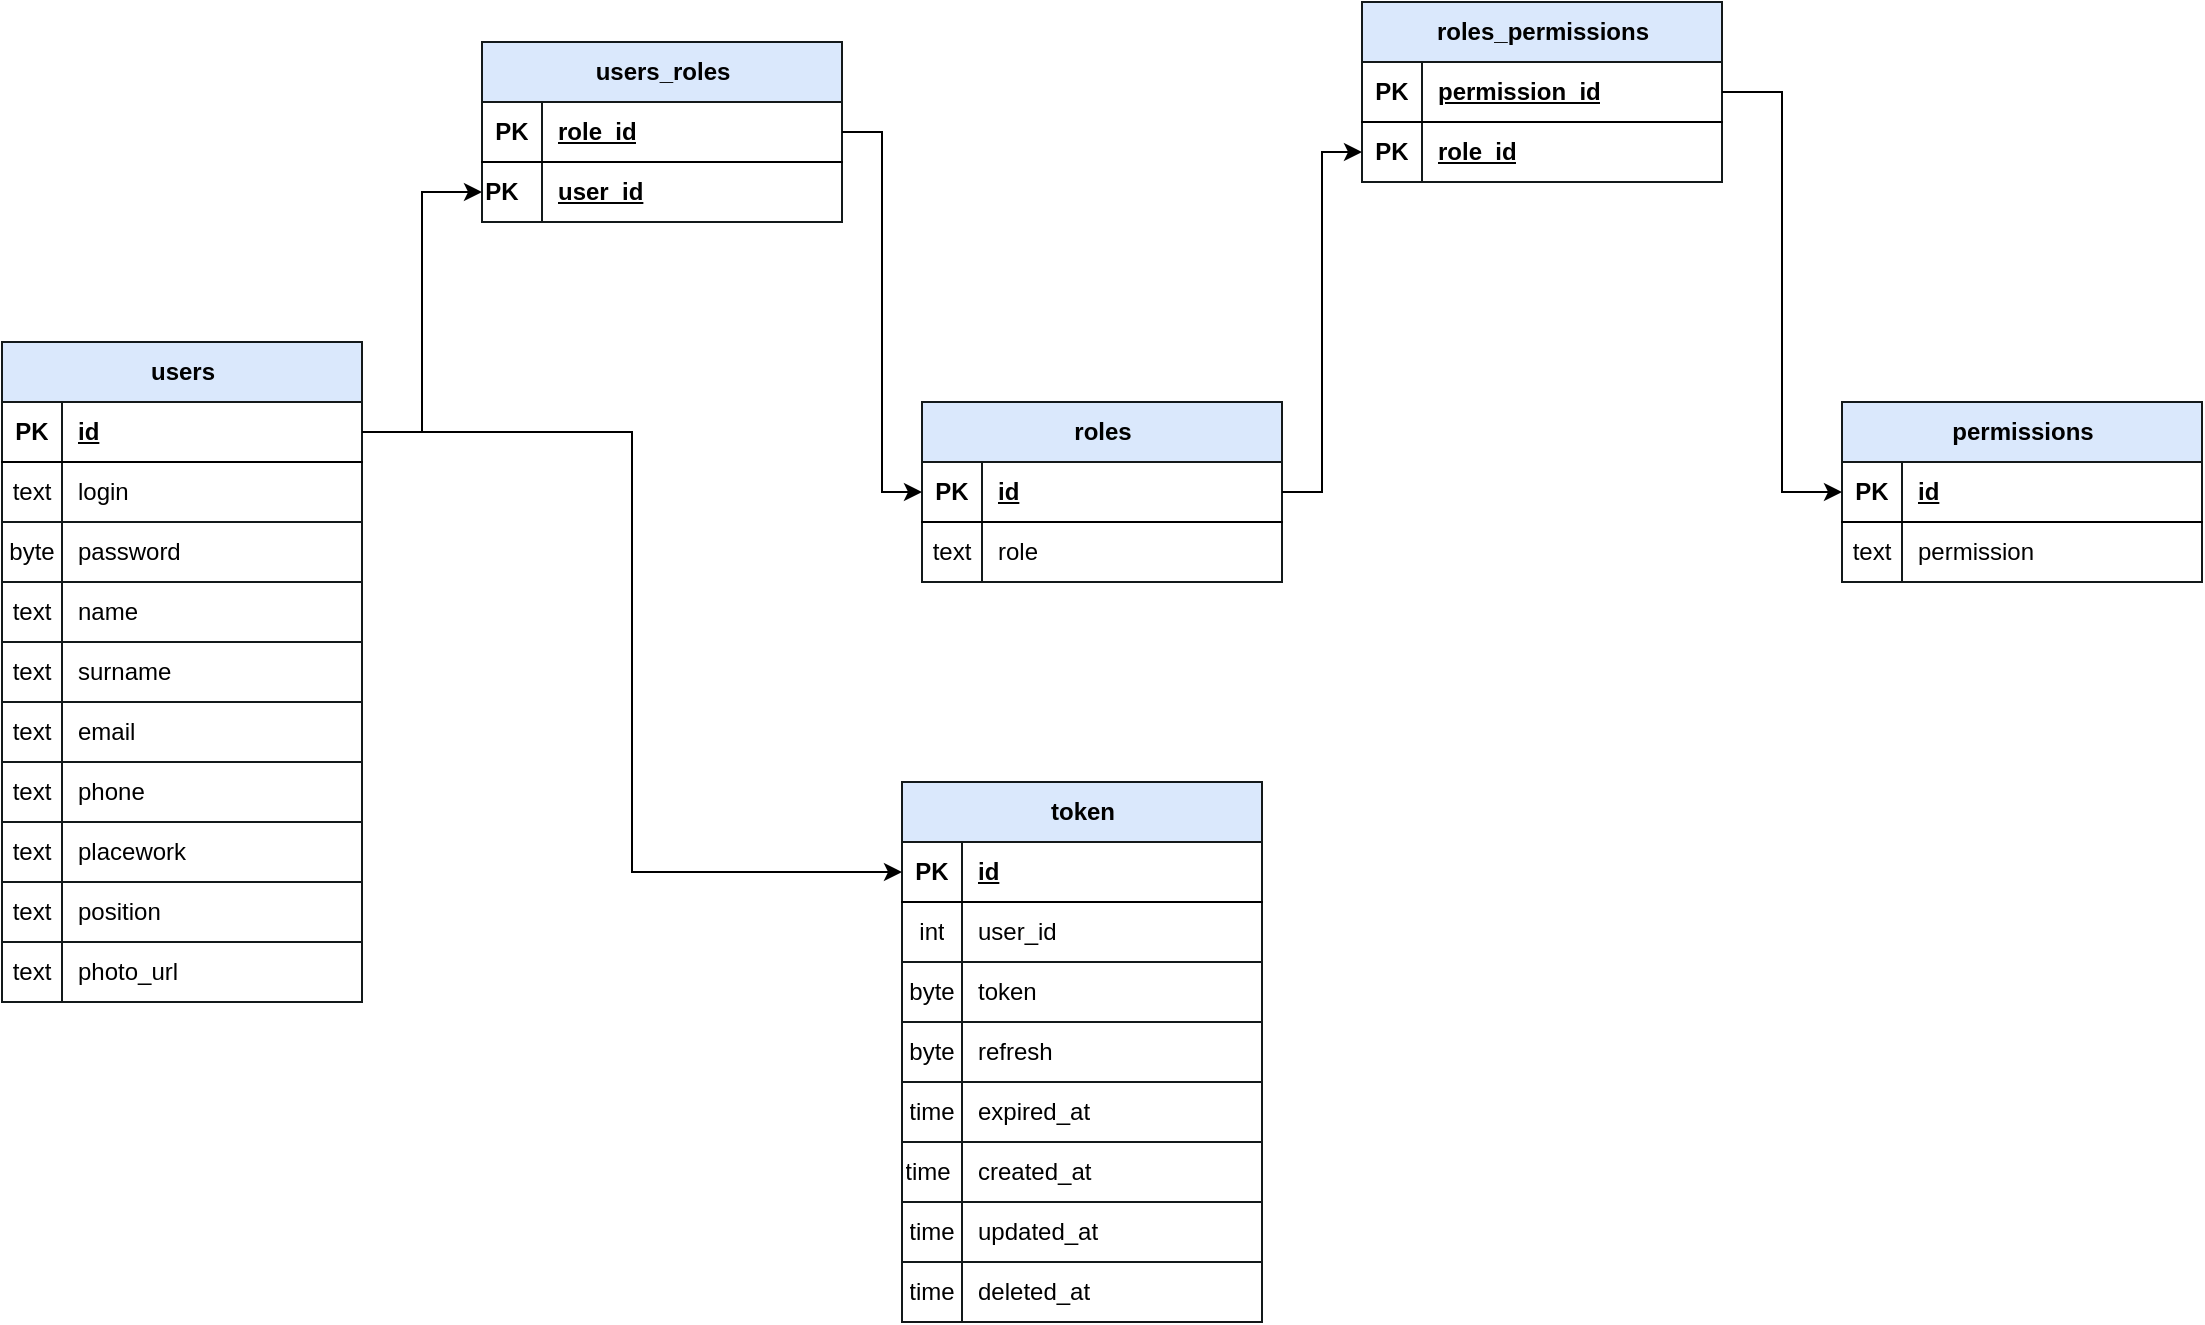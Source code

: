 <mxfile version="22.1.22" type="embed">
  <diagram name="Страница — 1" id="22X7eGrpJwzs_MwstsDW">
    <mxGraphModel dx="864" dy="493" grid="1" gridSize="10" guides="1" tooltips="1" connect="1" arrows="1" fold="1" page="1" pageScale="1" pageWidth="827" pageHeight="1169" math="0" shadow="0">
      <root>
        <mxCell id="0" />
        <mxCell id="1" parent="0" />
        <mxCell id="HGswQ4e0DB3E2tQhXcCx-1" value="users" style="shape=table;startSize=30;container=1;collapsible=1;childLayout=tableLayout;fixedRows=1;rowLines=1;fontStyle=1;align=center;resizeLast=1;html=1;fillColor=#dae8fc;strokeColor=#13191A;swimlaneFillColor=default;gradientColor=none;strokeWidth=1;perimeterSpacing=1;rounded=0;shadow=0;" parent="1" vertex="1">
          <mxGeometry x="30" y="220" width="180" height="330" as="geometry" />
        </mxCell>
        <mxCell id="HGswQ4e0DB3E2tQhXcCx-2" value="" style="shape=tableRow;horizontal=0;startSize=0;swimlaneHead=0;swimlaneBody=0;fillColor=none;collapsible=0;dropTarget=0;points=[[0,0.5],[1,0.5]];portConstraint=eastwest;top=0;left=0;right=0;bottom=1;" parent="HGswQ4e0DB3E2tQhXcCx-1" vertex="1">
          <mxGeometry y="30" width="180" height="30" as="geometry" />
        </mxCell>
        <mxCell id="HGswQ4e0DB3E2tQhXcCx-3" value="PK" style="shape=partialRectangle;connectable=0;fillColor=none;top=0;left=0;bottom=0;right=0;fontStyle=1;overflow=hidden;whiteSpace=wrap;html=1;" parent="HGswQ4e0DB3E2tQhXcCx-2" vertex="1">
          <mxGeometry width="30" height="30" as="geometry">
            <mxRectangle width="30" height="30" as="alternateBounds" />
          </mxGeometry>
        </mxCell>
        <mxCell id="HGswQ4e0DB3E2tQhXcCx-4" value="id" style="shape=partialRectangle;connectable=0;fillColor=none;top=0;left=0;bottom=0;right=0;align=left;spacingLeft=6;fontStyle=5;overflow=hidden;whiteSpace=wrap;html=1;" parent="HGswQ4e0DB3E2tQhXcCx-2" vertex="1">
          <mxGeometry x="30" width="150" height="30" as="geometry">
            <mxRectangle width="150" height="30" as="alternateBounds" />
          </mxGeometry>
        </mxCell>
        <mxCell id="HGswQ4e0DB3E2tQhXcCx-5" value="" style="shape=tableRow;horizontal=0;startSize=0;swimlaneHead=0;swimlaneBody=0;fillColor=none;collapsible=0;dropTarget=0;points=[[0,0.5],[1,0.5]];portConstraint=eastwest;top=0;left=0;right=0;bottom=0;" parent="HGswQ4e0DB3E2tQhXcCx-1" vertex="1">
          <mxGeometry y="60" width="180" height="30" as="geometry" />
        </mxCell>
        <mxCell id="HGswQ4e0DB3E2tQhXcCx-6" value="text" style="shape=partialRectangle;connectable=0;fillColor=none;top=0;left=0;bottom=0;right=0;editable=1;overflow=hidden;whiteSpace=wrap;html=1;" parent="HGswQ4e0DB3E2tQhXcCx-5" vertex="1">
          <mxGeometry width="30" height="30" as="geometry">
            <mxRectangle width="30" height="30" as="alternateBounds" />
          </mxGeometry>
        </mxCell>
        <mxCell id="HGswQ4e0DB3E2tQhXcCx-7" value="login" style="shape=partialRectangle;connectable=0;fillColor=none;top=0;left=0;bottom=0;right=0;align=left;spacingLeft=6;overflow=hidden;whiteSpace=wrap;html=1;" parent="HGswQ4e0DB3E2tQhXcCx-5" vertex="1">
          <mxGeometry x="30" width="150" height="30" as="geometry">
            <mxRectangle width="150" height="30" as="alternateBounds" />
          </mxGeometry>
        </mxCell>
        <mxCell id="HGswQ4e0DB3E2tQhXcCx-8" value="" style="shape=tableRow;horizontal=0;startSize=0;swimlaneHead=0;swimlaneBody=0;fillColor=none;collapsible=0;dropTarget=0;points=[[0,0.5],[1,0.5]];portConstraint=eastwest;top=0;left=0;right=0;bottom=0;" parent="HGswQ4e0DB3E2tQhXcCx-1" vertex="1">
          <mxGeometry y="90" width="180" height="30" as="geometry" />
        </mxCell>
        <mxCell id="HGswQ4e0DB3E2tQhXcCx-9" value="byte" style="shape=partialRectangle;connectable=0;fillColor=none;top=0;left=0;bottom=0;right=0;editable=1;overflow=hidden;whiteSpace=wrap;html=1;" parent="HGswQ4e0DB3E2tQhXcCx-8" vertex="1">
          <mxGeometry width="30" height="30" as="geometry">
            <mxRectangle width="30" height="30" as="alternateBounds" />
          </mxGeometry>
        </mxCell>
        <mxCell id="HGswQ4e0DB3E2tQhXcCx-10" value="password" style="shape=partialRectangle;connectable=0;fillColor=none;top=0;left=0;bottom=0;right=0;align=left;spacingLeft=6;overflow=hidden;whiteSpace=wrap;html=1;" parent="HGswQ4e0DB3E2tQhXcCx-8" vertex="1">
          <mxGeometry x="30" width="150" height="30" as="geometry">
            <mxRectangle width="150" height="30" as="alternateBounds" />
          </mxGeometry>
        </mxCell>
        <mxCell id="HGswQ4e0DB3E2tQhXcCx-11" value="" style="shape=tableRow;horizontal=0;startSize=0;swimlaneHead=0;swimlaneBody=0;fillColor=none;collapsible=0;dropTarget=0;points=[[0,0.5],[1,0.5]];portConstraint=eastwest;top=0;left=0;right=0;bottom=0;" parent="HGswQ4e0DB3E2tQhXcCx-1" vertex="1">
          <mxGeometry y="120" width="180" height="30" as="geometry" />
        </mxCell>
        <mxCell id="HGswQ4e0DB3E2tQhXcCx-12" value="text" style="shape=partialRectangle;connectable=0;fillColor=none;top=0;left=0;bottom=0;right=0;editable=1;overflow=hidden;whiteSpace=wrap;html=1;" parent="HGswQ4e0DB3E2tQhXcCx-11" vertex="1">
          <mxGeometry width="30" height="30" as="geometry">
            <mxRectangle width="30" height="30" as="alternateBounds" />
          </mxGeometry>
        </mxCell>
        <mxCell id="HGswQ4e0DB3E2tQhXcCx-13" value="name" style="shape=partialRectangle;connectable=0;fillColor=none;top=0;left=0;bottom=0;right=0;align=left;spacingLeft=6;overflow=hidden;whiteSpace=wrap;html=1;" parent="HGswQ4e0DB3E2tQhXcCx-11" vertex="1">
          <mxGeometry x="30" width="150" height="30" as="geometry">
            <mxRectangle width="150" height="30" as="alternateBounds" />
          </mxGeometry>
        </mxCell>
        <mxCell id="HGswQ4e0DB3E2tQhXcCx-14" value="" style="shape=tableRow;horizontal=0;startSize=0;swimlaneHead=0;swimlaneBody=0;fillColor=none;collapsible=0;dropTarget=0;points=[[0,0.5],[1,0.5]];portConstraint=eastwest;top=0;left=0;right=0;bottom=0;" parent="HGswQ4e0DB3E2tQhXcCx-1" vertex="1">
          <mxGeometry y="150" width="180" height="30" as="geometry" />
        </mxCell>
        <mxCell id="HGswQ4e0DB3E2tQhXcCx-15" value="text" style="shape=partialRectangle;connectable=0;fillColor=none;top=0;left=0;bottom=0;right=0;editable=1;overflow=hidden;whiteSpace=wrap;html=1;" parent="HGswQ4e0DB3E2tQhXcCx-14" vertex="1">
          <mxGeometry width="30" height="30" as="geometry">
            <mxRectangle width="30" height="30" as="alternateBounds" />
          </mxGeometry>
        </mxCell>
        <mxCell id="HGswQ4e0DB3E2tQhXcCx-16" value="surname" style="shape=partialRectangle;connectable=0;fillColor=none;top=0;left=0;bottom=0;right=0;align=left;spacingLeft=6;overflow=hidden;whiteSpace=wrap;html=1;" parent="HGswQ4e0DB3E2tQhXcCx-14" vertex="1">
          <mxGeometry x="30" width="150" height="30" as="geometry">
            <mxRectangle width="150" height="30" as="alternateBounds" />
          </mxGeometry>
        </mxCell>
        <mxCell id="HGswQ4e0DB3E2tQhXcCx-17" value="" style="shape=tableRow;horizontal=0;startSize=0;swimlaneHead=0;swimlaneBody=0;fillColor=none;collapsible=0;dropTarget=0;points=[[0,0.5],[1,0.5]];portConstraint=eastwest;top=0;left=0;right=0;bottom=0;" parent="HGswQ4e0DB3E2tQhXcCx-1" vertex="1">
          <mxGeometry y="180" width="180" height="30" as="geometry" />
        </mxCell>
        <mxCell id="HGswQ4e0DB3E2tQhXcCx-18" value="text" style="shape=partialRectangle;connectable=0;fillColor=none;top=0;left=0;bottom=0;right=0;editable=1;overflow=hidden;whiteSpace=wrap;html=1;" parent="HGswQ4e0DB3E2tQhXcCx-17" vertex="1">
          <mxGeometry width="30" height="30" as="geometry">
            <mxRectangle width="30" height="30" as="alternateBounds" />
          </mxGeometry>
        </mxCell>
        <mxCell id="HGswQ4e0DB3E2tQhXcCx-19" value="email" style="shape=partialRectangle;connectable=0;fillColor=none;top=0;left=0;bottom=0;right=0;align=left;spacingLeft=6;overflow=hidden;whiteSpace=wrap;html=1;" parent="HGswQ4e0DB3E2tQhXcCx-17" vertex="1">
          <mxGeometry x="30" width="150" height="30" as="geometry">
            <mxRectangle width="150" height="30" as="alternateBounds" />
          </mxGeometry>
        </mxCell>
        <mxCell id="HGswQ4e0DB3E2tQhXcCx-20" value="" style="shape=tableRow;horizontal=0;startSize=0;swimlaneHead=0;swimlaneBody=0;fillColor=none;collapsible=0;dropTarget=0;points=[[0,0.5],[1,0.5]];portConstraint=eastwest;top=0;left=0;right=0;bottom=0;" parent="HGswQ4e0DB3E2tQhXcCx-1" vertex="1">
          <mxGeometry y="210" width="180" height="30" as="geometry" />
        </mxCell>
        <mxCell id="HGswQ4e0DB3E2tQhXcCx-21" value="text" style="shape=partialRectangle;connectable=0;fillColor=none;top=0;left=0;bottom=0;right=0;editable=1;overflow=hidden;whiteSpace=wrap;html=1;" parent="HGswQ4e0DB3E2tQhXcCx-20" vertex="1">
          <mxGeometry width="30" height="30" as="geometry">
            <mxRectangle width="30" height="30" as="alternateBounds" />
          </mxGeometry>
        </mxCell>
        <mxCell id="HGswQ4e0DB3E2tQhXcCx-22" value="phone" style="shape=partialRectangle;connectable=0;fillColor=none;top=0;left=0;bottom=0;right=0;align=left;spacingLeft=6;overflow=hidden;whiteSpace=wrap;html=1;" parent="HGswQ4e0DB3E2tQhXcCx-20" vertex="1">
          <mxGeometry x="30" width="150" height="30" as="geometry">
            <mxRectangle width="150" height="30" as="alternateBounds" />
          </mxGeometry>
        </mxCell>
        <mxCell id="HGswQ4e0DB3E2tQhXcCx-23" value="" style="shape=tableRow;horizontal=0;startSize=0;swimlaneHead=0;swimlaneBody=0;fillColor=none;collapsible=0;dropTarget=0;points=[[0,0.5],[1,0.5]];portConstraint=eastwest;top=0;left=0;right=0;bottom=0;" parent="HGswQ4e0DB3E2tQhXcCx-1" vertex="1">
          <mxGeometry y="240" width="180" height="30" as="geometry" />
        </mxCell>
        <mxCell id="HGswQ4e0DB3E2tQhXcCx-24" value="text" style="shape=partialRectangle;connectable=0;fillColor=none;top=0;left=0;bottom=0;right=0;editable=1;overflow=hidden;whiteSpace=wrap;html=1;" parent="HGswQ4e0DB3E2tQhXcCx-23" vertex="1">
          <mxGeometry width="30" height="30" as="geometry">
            <mxRectangle width="30" height="30" as="alternateBounds" />
          </mxGeometry>
        </mxCell>
        <mxCell id="HGswQ4e0DB3E2tQhXcCx-25" value="placework" style="shape=partialRectangle;connectable=0;fillColor=none;top=0;left=0;bottom=0;right=0;align=left;spacingLeft=6;overflow=hidden;whiteSpace=wrap;html=1;" parent="HGswQ4e0DB3E2tQhXcCx-23" vertex="1">
          <mxGeometry x="30" width="150" height="30" as="geometry">
            <mxRectangle width="150" height="30" as="alternateBounds" />
          </mxGeometry>
        </mxCell>
        <mxCell id="HGswQ4e0DB3E2tQhXcCx-26" value="" style="shape=tableRow;horizontal=0;startSize=0;swimlaneHead=0;swimlaneBody=0;fillColor=none;collapsible=0;dropTarget=0;points=[[0,0.5],[1,0.5]];portConstraint=eastwest;top=0;left=0;right=0;bottom=0;" parent="HGswQ4e0DB3E2tQhXcCx-1" vertex="1">
          <mxGeometry y="270" width="180" height="30" as="geometry" />
        </mxCell>
        <mxCell id="HGswQ4e0DB3E2tQhXcCx-27" value="text" style="shape=partialRectangle;connectable=0;fillColor=none;top=0;left=0;bottom=0;right=0;editable=1;overflow=hidden;whiteSpace=wrap;html=1;" parent="HGswQ4e0DB3E2tQhXcCx-26" vertex="1">
          <mxGeometry width="30" height="30" as="geometry">
            <mxRectangle width="30" height="30" as="alternateBounds" />
          </mxGeometry>
        </mxCell>
        <mxCell id="HGswQ4e0DB3E2tQhXcCx-28" value="position" style="shape=partialRectangle;connectable=0;fillColor=none;top=0;left=0;bottom=0;right=0;align=left;spacingLeft=6;overflow=hidden;whiteSpace=wrap;html=1;" parent="HGswQ4e0DB3E2tQhXcCx-26" vertex="1">
          <mxGeometry x="30" width="150" height="30" as="geometry">
            <mxRectangle width="150" height="30" as="alternateBounds" />
          </mxGeometry>
        </mxCell>
        <mxCell id="2" value="" style="shape=tableRow;horizontal=0;startSize=0;swimlaneHead=0;swimlaneBody=0;fillColor=none;collapsible=0;dropTarget=0;points=[[0,0.5],[1,0.5]];portConstraint=eastwest;top=0;left=0;right=0;bottom=0;" vertex="1" parent="HGswQ4e0DB3E2tQhXcCx-1">
          <mxGeometry y="300" width="180" height="30" as="geometry" />
        </mxCell>
        <mxCell id="3" value="text" style="shape=partialRectangle;connectable=0;fillColor=none;top=0;left=0;bottom=0;right=0;editable=1;overflow=hidden;whiteSpace=wrap;html=1;" vertex="1" parent="2">
          <mxGeometry width="30" height="30" as="geometry">
            <mxRectangle width="30" height="30" as="alternateBounds" />
          </mxGeometry>
        </mxCell>
        <mxCell id="4" value="photo_url" style="shape=partialRectangle;connectable=0;fillColor=none;top=0;left=0;bottom=0;right=0;align=left;spacingLeft=6;overflow=hidden;whiteSpace=wrap;html=1;" vertex="1" parent="2">
          <mxGeometry x="30" width="150" height="30" as="geometry">
            <mxRectangle width="150" height="30" as="alternateBounds" />
          </mxGeometry>
        </mxCell>
        <mxCell id="HGswQ4e0DB3E2tQhXcCx-29" value="users_roles" style="shape=table;startSize=30;container=1;collapsible=1;childLayout=tableLayout;fixedRows=1;rowLines=1;fontStyle=1;align=center;resizeLast=1;html=1;fillColor=#dae8fc;strokeColor=#13191A;swimlaneFillColor=default;gradientColor=none;strokeWidth=1;perimeterSpacing=1;rounded=0;shadow=0;" parent="1" vertex="1">
          <mxGeometry x="270" y="70" width="180" height="90" as="geometry" />
        </mxCell>
        <mxCell id="HGswQ4e0DB3E2tQhXcCx-30" value="" style="shape=tableRow;horizontal=0;startSize=0;swimlaneHead=0;swimlaneBody=0;fillColor=none;collapsible=0;dropTarget=0;points=[[0,0.5],[1,0.5]];portConstraint=eastwest;top=0;left=0;right=0;bottom=1;" parent="HGswQ4e0DB3E2tQhXcCx-29" vertex="1">
          <mxGeometry y="30" width="180" height="30" as="geometry" />
        </mxCell>
        <mxCell id="HGswQ4e0DB3E2tQhXcCx-31" value="PK" style="shape=partialRectangle;connectable=0;fillColor=none;top=0;left=0;bottom=0;right=0;fontStyle=1;overflow=hidden;whiteSpace=wrap;html=1;" parent="HGswQ4e0DB3E2tQhXcCx-30" vertex="1">
          <mxGeometry width="30" height="30" as="geometry">
            <mxRectangle width="30" height="30" as="alternateBounds" />
          </mxGeometry>
        </mxCell>
        <mxCell id="HGswQ4e0DB3E2tQhXcCx-32" value="role_id" style="shape=partialRectangle;connectable=0;fillColor=none;top=0;left=0;bottom=0;right=0;align=left;spacingLeft=6;fontStyle=5;overflow=hidden;whiteSpace=wrap;html=1;" parent="HGswQ4e0DB3E2tQhXcCx-30" vertex="1">
          <mxGeometry x="30" width="150" height="30" as="geometry">
            <mxRectangle width="150" height="30" as="alternateBounds" />
          </mxGeometry>
        </mxCell>
        <mxCell id="HGswQ4e0DB3E2tQhXcCx-33" value="" style="shape=tableRow;horizontal=0;startSize=0;swimlaneHead=0;swimlaneBody=0;fillColor=none;collapsible=0;dropTarget=0;points=[[0,0.5],[1,0.5]];portConstraint=eastwest;top=0;left=0;right=0;bottom=0;" parent="HGswQ4e0DB3E2tQhXcCx-29" vertex="1">
          <mxGeometry y="60" width="180" height="30" as="geometry" />
        </mxCell>
        <mxCell id="HGswQ4e0DB3E2tQhXcCx-34" value="&lt;b&gt;PK&lt;span style=&quot;white-space: pre;&quot;&gt;&#x9;&lt;/span&gt;&lt;/b&gt;" style="shape=partialRectangle;connectable=0;fillColor=none;top=0;left=0;bottom=0;right=0;editable=1;overflow=hidden;whiteSpace=wrap;html=1;" parent="HGswQ4e0DB3E2tQhXcCx-33" vertex="1">
          <mxGeometry width="30" height="30" as="geometry">
            <mxRectangle width="30" height="30" as="alternateBounds" />
          </mxGeometry>
        </mxCell>
        <mxCell id="HGswQ4e0DB3E2tQhXcCx-35" value="&lt;u&gt;&lt;b&gt;user_id&lt;/b&gt;&lt;/u&gt;" style="shape=partialRectangle;connectable=0;fillColor=none;top=0;left=0;bottom=0;right=0;align=left;spacingLeft=6;overflow=hidden;whiteSpace=wrap;html=1;" parent="HGswQ4e0DB3E2tQhXcCx-33" vertex="1">
          <mxGeometry x="30" width="150" height="30" as="geometry">
            <mxRectangle width="150" height="30" as="alternateBounds" />
          </mxGeometry>
        </mxCell>
        <mxCell id="HGswQ4e0DB3E2tQhXcCx-36" value="roles" style="shape=table;startSize=30;container=1;collapsible=1;childLayout=tableLayout;fixedRows=1;rowLines=1;fontStyle=1;align=center;resizeLast=1;html=1;fillColor=#dae8fc;strokeColor=#13191A;swimlaneFillColor=default;gradientColor=none;strokeWidth=1;perimeterSpacing=1;rounded=0;shadow=0;" parent="1" vertex="1">
          <mxGeometry x="490" y="250" width="180" height="90" as="geometry" />
        </mxCell>
        <mxCell id="HGswQ4e0DB3E2tQhXcCx-37" value="" style="shape=tableRow;horizontal=0;startSize=0;swimlaneHead=0;swimlaneBody=0;fillColor=none;collapsible=0;dropTarget=0;points=[[0,0.5],[1,0.5]];portConstraint=eastwest;top=0;left=0;right=0;bottom=1;" parent="HGswQ4e0DB3E2tQhXcCx-36" vertex="1">
          <mxGeometry y="30" width="180" height="30" as="geometry" />
        </mxCell>
        <mxCell id="HGswQ4e0DB3E2tQhXcCx-38" value="PK" style="shape=partialRectangle;connectable=0;fillColor=none;top=0;left=0;bottom=0;right=0;fontStyle=1;overflow=hidden;whiteSpace=wrap;html=1;" parent="HGswQ4e0DB3E2tQhXcCx-37" vertex="1">
          <mxGeometry width="30" height="30" as="geometry">
            <mxRectangle width="30" height="30" as="alternateBounds" />
          </mxGeometry>
        </mxCell>
        <mxCell id="HGswQ4e0DB3E2tQhXcCx-39" value="id" style="shape=partialRectangle;connectable=0;fillColor=none;top=0;left=0;bottom=0;right=0;align=left;spacingLeft=6;fontStyle=5;overflow=hidden;whiteSpace=wrap;html=1;" parent="HGswQ4e0DB3E2tQhXcCx-37" vertex="1">
          <mxGeometry x="30" width="150" height="30" as="geometry">
            <mxRectangle width="150" height="30" as="alternateBounds" />
          </mxGeometry>
        </mxCell>
        <mxCell id="HGswQ4e0DB3E2tQhXcCx-40" value="" style="shape=tableRow;horizontal=0;startSize=0;swimlaneHead=0;swimlaneBody=0;fillColor=none;collapsible=0;dropTarget=0;points=[[0,0.5],[1,0.5]];portConstraint=eastwest;top=0;left=0;right=0;bottom=0;" parent="HGswQ4e0DB3E2tQhXcCx-36" vertex="1">
          <mxGeometry y="60" width="180" height="30" as="geometry" />
        </mxCell>
        <mxCell id="HGswQ4e0DB3E2tQhXcCx-41" value="text" style="shape=partialRectangle;connectable=0;fillColor=none;top=0;left=0;bottom=0;right=0;editable=1;overflow=hidden;whiteSpace=wrap;html=1;" parent="HGswQ4e0DB3E2tQhXcCx-40" vertex="1">
          <mxGeometry width="30" height="30" as="geometry">
            <mxRectangle width="30" height="30" as="alternateBounds" />
          </mxGeometry>
        </mxCell>
        <mxCell id="HGswQ4e0DB3E2tQhXcCx-42" value="role" style="shape=partialRectangle;connectable=0;fillColor=none;top=0;left=0;bottom=0;right=0;align=left;spacingLeft=6;overflow=hidden;whiteSpace=wrap;html=1;" parent="HGswQ4e0DB3E2tQhXcCx-40" vertex="1">
          <mxGeometry x="30" width="150" height="30" as="geometry">
            <mxRectangle width="150" height="30" as="alternateBounds" />
          </mxGeometry>
        </mxCell>
        <mxCell id="HGswQ4e0DB3E2tQhXcCx-43" value="roles_permissions" style="shape=table;startSize=30;container=1;collapsible=1;childLayout=tableLayout;fixedRows=1;rowLines=1;fontStyle=1;align=center;resizeLast=1;html=1;fillColor=#dae8fc;strokeColor=#13191A;swimlaneFillColor=default;gradientColor=none;strokeWidth=1;perimeterSpacing=1;rounded=0;shadow=0;" parent="1" vertex="1">
          <mxGeometry x="710" y="50" width="180" height="90" as="geometry" />
        </mxCell>
        <mxCell id="HGswQ4e0DB3E2tQhXcCx-44" value="" style="shape=tableRow;horizontal=0;startSize=0;swimlaneHead=0;swimlaneBody=0;fillColor=none;collapsible=0;dropTarget=0;points=[[0,0.5],[1,0.5]];portConstraint=eastwest;top=0;left=0;right=0;bottom=1;" parent="HGswQ4e0DB3E2tQhXcCx-43" vertex="1">
          <mxGeometry y="30" width="180" height="30" as="geometry" />
        </mxCell>
        <mxCell id="HGswQ4e0DB3E2tQhXcCx-45" value="PK" style="shape=partialRectangle;connectable=0;fillColor=none;top=0;left=0;bottom=0;right=0;fontStyle=1;overflow=hidden;whiteSpace=wrap;html=1;" parent="HGswQ4e0DB3E2tQhXcCx-44" vertex="1">
          <mxGeometry width="30" height="30" as="geometry">
            <mxRectangle width="30" height="30" as="alternateBounds" />
          </mxGeometry>
        </mxCell>
        <mxCell id="HGswQ4e0DB3E2tQhXcCx-46" value="permission_id" style="shape=partialRectangle;connectable=0;fillColor=none;top=0;left=0;bottom=0;right=0;align=left;spacingLeft=6;fontStyle=5;overflow=hidden;whiteSpace=wrap;html=1;" parent="HGswQ4e0DB3E2tQhXcCx-44" vertex="1">
          <mxGeometry x="30" width="150" height="30" as="geometry">
            <mxRectangle width="150" height="30" as="alternateBounds" />
          </mxGeometry>
        </mxCell>
        <mxCell id="HGswQ4e0DB3E2tQhXcCx-47" value="" style="shape=tableRow;horizontal=0;startSize=0;swimlaneHead=0;swimlaneBody=0;fillColor=none;collapsible=0;dropTarget=0;points=[[0,0.5],[1,0.5]];portConstraint=eastwest;top=0;left=0;right=0;bottom=0;" parent="HGswQ4e0DB3E2tQhXcCx-43" vertex="1">
          <mxGeometry y="60" width="180" height="30" as="geometry" />
        </mxCell>
        <mxCell id="HGswQ4e0DB3E2tQhXcCx-48" value="&lt;b&gt;PK&lt;/b&gt;" style="shape=partialRectangle;connectable=0;fillColor=none;top=0;left=0;bottom=0;right=0;editable=1;overflow=hidden;whiteSpace=wrap;html=1;" parent="HGswQ4e0DB3E2tQhXcCx-47" vertex="1">
          <mxGeometry width="30" height="30" as="geometry">
            <mxRectangle width="30" height="30" as="alternateBounds" />
          </mxGeometry>
        </mxCell>
        <mxCell id="HGswQ4e0DB3E2tQhXcCx-49" value="&lt;b&gt;&lt;u&gt;role_id&lt;/u&gt;&lt;/b&gt;" style="shape=partialRectangle;connectable=0;fillColor=none;top=0;left=0;bottom=0;right=0;align=left;spacingLeft=6;overflow=hidden;whiteSpace=wrap;html=1;" parent="HGswQ4e0DB3E2tQhXcCx-47" vertex="1">
          <mxGeometry x="30" width="150" height="30" as="geometry">
            <mxRectangle width="150" height="30" as="alternateBounds" />
          </mxGeometry>
        </mxCell>
        <mxCell id="HGswQ4e0DB3E2tQhXcCx-50" value="permissions" style="shape=table;startSize=30;container=1;collapsible=1;childLayout=tableLayout;fixedRows=1;rowLines=1;fontStyle=1;align=center;resizeLast=1;html=1;fillColor=#dae8fc;strokeColor=#13191A;swimlaneFillColor=default;gradientColor=none;strokeWidth=1;perimeterSpacing=1;rounded=0;shadow=0;" parent="1" vertex="1">
          <mxGeometry x="950" y="250" width="180" height="90" as="geometry" />
        </mxCell>
        <mxCell id="HGswQ4e0DB3E2tQhXcCx-51" value="" style="shape=tableRow;horizontal=0;startSize=0;swimlaneHead=0;swimlaneBody=0;fillColor=none;collapsible=0;dropTarget=0;points=[[0,0.5],[1,0.5]];portConstraint=eastwest;top=0;left=0;right=0;bottom=1;" parent="HGswQ4e0DB3E2tQhXcCx-50" vertex="1">
          <mxGeometry y="30" width="180" height="30" as="geometry" />
        </mxCell>
        <mxCell id="HGswQ4e0DB3E2tQhXcCx-52" value="PK" style="shape=partialRectangle;connectable=0;fillColor=none;top=0;left=0;bottom=0;right=0;fontStyle=1;overflow=hidden;whiteSpace=wrap;html=1;" parent="HGswQ4e0DB3E2tQhXcCx-51" vertex="1">
          <mxGeometry width="30" height="30" as="geometry">
            <mxRectangle width="30" height="30" as="alternateBounds" />
          </mxGeometry>
        </mxCell>
        <mxCell id="HGswQ4e0DB3E2tQhXcCx-53" value="id" style="shape=partialRectangle;connectable=0;fillColor=none;top=0;left=0;bottom=0;right=0;align=left;spacingLeft=6;fontStyle=5;overflow=hidden;whiteSpace=wrap;html=1;" parent="HGswQ4e0DB3E2tQhXcCx-51" vertex="1">
          <mxGeometry x="30" width="150" height="30" as="geometry">
            <mxRectangle width="150" height="30" as="alternateBounds" />
          </mxGeometry>
        </mxCell>
        <mxCell id="HGswQ4e0DB3E2tQhXcCx-54" value="" style="shape=tableRow;horizontal=0;startSize=0;swimlaneHead=0;swimlaneBody=0;fillColor=none;collapsible=0;dropTarget=0;points=[[0,0.5],[1,0.5]];portConstraint=eastwest;top=0;left=0;right=0;bottom=0;" parent="HGswQ4e0DB3E2tQhXcCx-50" vertex="1">
          <mxGeometry y="60" width="180" height="30" as="geometry" />
        </mxCell>
        <mxCell id="HGswQ4e0DB3E2tQhXcCx-55" value="text" style="shape=partialRectangle;connectable=0;fillColor=none;top=0;left=0;bottom=0;right=0;editable=1;overflow=hidden;whiteSpace=wrap;html=1;" parent="HGswQ4e0DB3E2tQhXcCx-54" vertex="1">
          <mxGeometry width="30" height="30" as="geometry">
            <mxRectangle width="30" height="30" as="alternateBounds" />
          </mxGeometry>
        </mxCell>
        <mxCell id="HGswQ4e0DB3E2tQhXcCx-56" value="permission" style="shape=partialRectangle;connectable=0;fillColor=none;top=0;left=0;bottom=0;right=0;align=left;spacingLeft=6;overflow=hidden;whiteSpace=wrap;html=1;" parent="HGswQ4e0DB3E2tQhXcCx-54" vertex="1">
          <mxGeometry x="30" width="150" height="30" as="geometry">
            <mxRectangle width="150" height="30" as="alternateBounds" />
          </mxGeometry>
        </mxCell>
        <mxCell id="HGswQ4e0DB3E2tQhXcCx-57" value="token" style="shape=table;startSize=30;container=1;collapsible=1;childLayout=tableLayout;fixedRows=1;rowLines=1;fontStyle=1;align=center;resizeLast=1;html=1;fillColor=#dae8fc;strokeColor=#13191A;swimlaneFillColor=default;gradientColor=none;strokeWidth=1;perimeterSpacing=1;rounded=0;shadow=0;" parent="1" vertex="1">
          <mxGeometry x="480" y="440" width="180" height="270" as="geometry" />
        </mxCell>
        <mxCell id="HGswQ4e0DB3E2tQhXcCx-58" value="" style="shape=tableRow;horizontal=0;startSize=0;swimlaneHead=0;swimlaneBody=0;fillColor=none;collapsible=0;dropTarget=0;points=[[0,0.5],[1,0.5]];portConstraint=eastwest;top=0;left=0;right=0;bottom=1;" parent="HGswQ4e0DB3E2tQhXcCx-57" vertex="1">
          <mxGeometry y="30" width="180" height="30" as="geometry" />
        </mxCell>
        <mxCell id="HGswQ4e0DB3E2tQhXcCx-59" value="PK" style="shape=partialRectangle;connectable=0;fillColor=none;top=0;left=0;bottom=0;right=0;fontStyle=1;overflow=hidden;whiteSpace=wrap;html=1;" parent="HGswQ4e0DB3E2tQhXcCx-58" vertex="1">
          <mxGeometry width="30" height="30" as="geometry">
            <mxRectangle width="30" height="30" as="alternateBounds" />
          </mxGeometry>
        </mxCell>
        <mxCell id="HGswQ4e0DB3E2tQhXcCx-60" value="id" style="shape=partialRectangle;connectable=0;fillColor=none;top=0;left=0;bottom=0;right=0;align=left;spacingLeft=6;fontStyle=5;overflow=hidden;whiteSpace=wrap;html=1;" parent="HGswQ4e0DB3E2tQhXcCx-58" vertex="1">
          <mxGeometry x="30" width="150" height="30" as="geometry">
            <mxRectangle width="150" height="30" as="alternateBounds" />
          </mxGeometry>
        </mxCell>
        <mxCell id="HGswQ4e0DB3E2tQhXcCx-61" value="" style="shape=tableRow;horizontal=0;startSize=0;swimlaneHead=0;swimlaneBody=0;fillColor=none;collapsible=0;dropTarget=0;points=[[0,0.5],[1,0.5]];portConstraint=eastwest;top=0;left=0;right=0;bottom=0;" parent="HGswQ4e0DB3E2tQhXcCx-57" vertex="1">
          <mxGeometry y="60" width="180" height="30" as="geometry" />
        </mxCell>
        <mxCell id="HGswQ4e0DB3E2tQhXcCx-62" value="int" style="shape=partialRectangle;connectable=0;fillColor=none;top=0;left=0;bottom=0;right=0;editable=1;overflow=hidden;whiteSpace=wrap;html=1;" parent="HGswQ4e0DB3E2tQhXcCx-61" vertex="1">
          <mxGeometry width="30" height="30" as="geometry">
            <mxRectangle width="30" height="30" as="alternateBounds" />
          </mxGeometry>
        </mxCell>
        <mxCell id="HGswQ4e0DB3E2tQhXcCx-63" value="user_id" style="shape=partialRectangle;connectable=0;fillColor=none;top=0;left=0;bottom=0;right=0;align=left;spacingLeft=6;overflow=hidden;whiteSpace=wrap;html=1;" parent="HGswQ4e0DB3E2tQhXcCx-61" vertex="1">
          <mxGeometry x="30" width="150" height="30" as="geometry">
            <mxRectangle width="150" height="30" as="alternateBounds" />
          </mxGeometry>
        </mxCell>
        <mxCell id="HGswQ4e0DB3E2tQhXcCx-64" value="" style="shape=tableRow;horizontal=0;startSize=0;swimlaneHead=0;swimlaneBody=0;fillColor=none;collapsible=0;dropTarget=0;points=[[0,0.5],[1,0.5]];portConstraint=eastwest;top=0;left=0;right=0;bottom=0;" parent="HGswQ4e0DB3E2tQhXcCx-57" vertex="1">
          <mxGeometry y="90" width="180" height="30" as="geometry" />
        </mxCell>
        <mxCell id="HGswQ4e0DB3E2tQhXcCx-65" value="byte" style="shape=partialRectangle;connectable=0;fillColor=none;top=0;left=0;bottom=0;right=0;editable=1;overflow=hidden;whiteSpace=wrap;html=1;" parent="HGswQ4e0DB3E2tQhXcCx-64" vertex="1">
          <mxGeometry width="30" height="30" as="geometry">
            <mxRectangle width="30" height="30" as="alternateBounds" />
          </mxGeometry>
        </mxCell>
        <mxCell id="HGswQ4e0DB3E2tQhXcCx-66" value="token" style="shape=partialRectangle;connectable=0;fillColor=none;top=0;left=0;bottom=0;right=0;align=left;spacingLeft=6;overflow=hidden;whiteSpace=wrap;html=1;" parent="HGswQ4e0DB3E2tQhXcCx-64" vertex="1">
          <mxGeometry x="30" width="150" height="30" as="geometry">
            <mxRectangle width="150" height="30" as="alternateBounds" />
          </mxGeometry>
        </mxCell>
        <mxCell id="HGswQ4e0DB3E2tQhXcCx-67" value="" style="shape=tableRow;horizontal=0;startSize=0;swimlaneHead=0;swimlaneBody=0;fillColor=none;collapsible=0;dropTarget=0;points=[[0,0.5],[1,0.5]];portConstraint=eastwest;top=0;left=0;right=0;bottom=0;" parent="HGswQ4e0DB3E2tQhXcCx-57" vertex="1">
          <mxGeometry y="120" width="180" height="30" as="geometry" />
        </mxCell>
        <mxCell id="HGswQ4e0DB3E2tQhXcCx-68" value="byte" style="shape=partialRectangle;connectable=0;fillColor=none;top=0;left=0;bottom=0;right=0;editable=1;overflow=hidden;whiteSpace=wrap;html=1;" parent="HGswQ4e0DB3E2tQhXcCx-67" vertex="1">
          <mxGeometry width="30" height="30" as="geometry">
            <mxRectangle width="30" height="30" as="alternateBounds" />
          </mxGeometry>
        </mxCell>
        <mxCell id="HGswQ4e0DB3E2tQhXcCx-69" value="refresh" style="shape=partialRectangle;connectable=0;fillColor=none;top=0;left=0;bottom=0;right=0;align=left;spacingLeft=6;overflow=hidden;whiteSpace=wrap;html=1;" parent="HGswQ4e0DB3E2tQhXcCx-67" vertex="1">
          <mxGeometry x="30" width="150" height="30" as="geometry">
            <mxRectangle width="150" height="30" as="alternateBounds" />
          </mxGeometry>
        </mxCell>
        <mxCell id="HGswQ4e0DB3E2tQhXcCx-70" value="" style="shape=tableRow;horizontal=0;startSize=0;swimlaneHead=0;swimlaneBody=0;fillColor=none;collapsible=0;dropTarget=0;points=[[0,0.5],[1,0.5]];portConstraint=eastwest;top=0;left=0;right=0;bottom=0;" parent="HGswQ4e0DB3E2tQhXcCx-57" vertex="1">
          <mxGeometry y="150" width="180" height="30" as="geometry" />
        </mxCell>
        <mxCell id="HGswQ4e0DB3E2tQhXcCx-71" value="time" style="shape=partialRectangle;connectable=0;fillColor=none;top=0;left=0;bottom=0;right=0;editable=1;overflow=hidden;whiteSpace=wrap;html=1;" parent="HGswQ4e0DB3E2tQhXcCx-70" vertex="1">
          <mxGeometry width="30" height="30" as="geometry">
            <mxRectangle width="30" height="30" as="alternateBounds" />
          </mxGeometry>
        </mxCell>
        <mxCell id="HGswQ4e0DB3E2tQhXcCx-72" value="expired_at" style="shape=partialRectangle;connectable=0;fillColor=none;top=0;left=0;bottom=0;right=0;align=left;spacingLeft=6;overflow=hidden;whiteSpace=wrap;html=1;" parent="HGswQ4e0DB3E2tQhXcCx-70" vertex="1">
          <mxGeometry x="30" width="150" height="30" as="geometry">
            <mxRectangle width="150" height="30" as="alternateBounds" />
          </mxGeometry>
        </mxCell>
        <mxCell id="HGswQ4e0DB3E2tQhXcCx-73" value="" style="shape=tableRow;horizontal=0;startSize=0;swimlaneHead=0;swimlaneBody=0;fillColor=none;collapsible=0;dropTarget=0;points=[[0,0.5],[1,0.5]];portConstraint=eastwest;top=0;left=0;right=0;bottom=0;" parent="HGswQ4e0DB3E2tQhXcCx-57" vertex="1">
          <mxGeometry y="180" width="180" height="30" as="geometry" />
        </mxCell>
        <mxCell id="HGswQ4e0DB3E2tQhXcCx-74" value="time&lt;span style=&quot;white-space: pre;&quot;&gt;&#x9;&lt;/span&gt;" style="shape=partialRectangle;connectable=0;fillColor=none;top=0;left=0;bottom=0;right=0;editable=1;overflow=hidden;whiteSpace=wrap;html=1;" parent="HGswQ4e0DB3E2tQhXcCx-73" vertex="1">
          <mxGeometry width="30" height="30" as="geometry">
            <mxRectangle width="30" height="30" as="alternateBounds" />
          </mxGeometry>
        </mxCell>
        <mxCell id="HGswQ4e0DB3E2tQhXcCx-75" value="created_at" style="shape=partialRectangle;connectable=0;fillColor=none;top=0;left=0;bottom=0;right=0;align=left;spacingLeft=6;overflow=hidden;whiteSpace=wrap;html=1;" parent="HGswQ4e0DB3E2tQhXcCx-73" vertex="1">
          <mxGeometry x="30" width="150" height="30" as="geometry">
            <mxRectangle width="150" height="30" as="alternateBounds" />
          </mxGeometry>
        </mxCell>
        <mxCell id="HGswQ4e0DB3E2tQhXcCx-76" value="" style="shape=tableRow;horizontal=0;startSize=0;swimlaneHead=0;swimlaneBody=0;fillColor=none;collapsible=0;dropTarget=0;points=[[0,0.5],[1,0.5]];portConstraint=eastwest;top=0;left=0;right=0;bottom=0;" parent="HGswQ4e0DB3E2tQhXcCx-57" vertex="1">
          <mxGeometry y="210" width="180" height="30" as="geometry" />
        </mxCell>
        <mxCell id="HGswQ4e0DB3E2tQhXcCx-77" value="time" style="shape=partialRectangle;connectable=0;fillColor=none;top=0;left=0;bottom=0;right=0;editable=1;overflow=hidden;whiteSpace=wrap;html=1;" parent="HGswQ4e0DB3E2tQhXcCx-76" vertex="1">
          <mxGeometry width="30" height="30" as="geometry">
            <mxRectangle width="30" height="30" as="alternateBounds" />
          </mxGeometry>
        </mxCell>
        <mxCell id="HGswQ4e0DB3E2tQhXcCx-78" value="updated_at" style="shape=partialRectangle;connectable=0;fillColor=none;top=0;left=0;bottom=0;right=0;align=left;spacingLeft=6;overflow=hidden;whiteSpace=wrap;html=1;" parent="HGswQ4e0DB3E2tQhXcCx-76" vertex="1">
          <mxGeometry x="30" width="150" height="30" as="geometry">
            <mxRectangle width="150" height="30" as="alternateBounds" />
          </mxGeometry>
        </mxCell>
        <mxCell id="HGswQ4e0DB3E2tQhXcCx-79" value="" style="shape=tableRow;horizontal=0;startSize=0;swimlaneHead=0;swimlaneBody=0;fillColor=none;collapsible=0;dropTarget=0;points=[[0,0.5],[1,0.5]];portConstraint=eastwest;top=0;left=0;right=0;bottom=0;" parent="HGswQ4e0DB3E2tQhXcCx-57" vertex="1">
          <mxGeometry y="240" width="180" height="30" as="geometry" />
        </mxCell>
        <mxCell id="HGswQ4e0DB3E2tQhXcCx-80" value="time" style="shape=partialRectangle;connectable=0;fillColor=none;top=0;left=0;bottom=0;right=0;editable=1;overflow=hidden;whiteSpace=wrap;html=1;" parent="HGswQ4e0DB3E2tQhXcCx-79" vertex="1">
          <mxGeometry width="30" height="30" as="geometry">
            <mxRectangle width="30" height="30" as="alternateBounds" />
          </mxGeometry>
        </mxCell>
        <mxCell id="HGswQ4e0DB3E2tQhXcCx-81" value="deleted_at" style="shape=partialRectangle;connectable=0;fillColor=none;top=0;left=0;bottom=0;right=0;align=left;spacingLeft=6;overflow=hidden;whiteSpace=wrap;html=1;" parent="HGswQ4e0DB3E2tQhXcCx-79" vertex="1">
          <mxGeometry x="30" width="150" height="30" as="geometry">
            <mxRectangle width="150" height="30" as="alternateBounds" />
          </mxGeometry>
        </mxCell>
        <mxCell id="HGswQ4e0DB3E2tQhXcCx-82" style="edgeStyle=orthogonalEdgeStyle;rounded=0;orthogonalLoop=1;jettySize=auto;html=1;exitX=1;exitY=0.5;exitDx=0;exitDy=0;" parent="1" source="HGswQ4e0DB3E2tQhXcCx-2" target="HGswQ4e0DB3E2tQhXcCx-33" edge="1">
          <mxGeometry relative="1" as="geometry" />
        </mxCell>
        <mxCell id="HGswQ4e0DB3E2tQhXcCx-83" style="edgeStyle=orthogonalEdgeStyle;rounded=0;orthogonalLoop=1;jettySize=auto;html=1;exitX=1;exitY=0.5;exitDx=0;exitDy=0;" parent="1" source="HGswQ4e0DB3E2tQhXcCx-30" target="HGswQ4e0DB3E2tQhXcCx-37" edge="1">
          <mxGeometry relative="1" as="geometry" />
        </mxCell>
        <mxCell id="HGswQ4e0DB3E2tQhXcCx-84" style="edgeStyle=orthogonalEdgeStyle;rounded=0;orthogonalLoop=1;jettySize=auto;html=1;exitX=1;exitY=0.5;exitDx=0;exitDy=0;" parent="1" source="HGswQ4e0DB3E2tQhXcCx-37" target="HGswQ4e0DB3E2tQhXcCx-47" edge="1">
          <mxGeometry relative="1" as="geometry" />
        </mxCell>
        <mxCell id="HGswQ4e0DB3E2tQhXcCx-85" style="edgeStyle=orthogonalEdgeStyle;rounded=0;orthogonalLoop=1;jettySize=auto;html=1;exitX=1;exitY=0.5;exitDx=0;exitDy=0;entryX=0;entryY=0.5;entryDx=0;entryDy=0;" parent="1" source="HGswQ4e0DB3E2tQhXcCx-44" target="HGswQ4e0DB3E2tQhXcCx-51" edge="1">
          <mxGeometry relative="1" as="geometry" />
        </mxCell>
        <mxCell id="HGswQ4e0DB3E2tQhXcCx-87" style="edgeStyle=orthogonalEdgeStyle;rounded=0;orthogonalLoop=1;jettySize=auto;html=1;exitX=1;exitY=0.5;exitDx=0;exitDy=0;" parent="1" source="HGswQ4e0DB3E2tQhXcCx-2" target="HGswQ4e0DB3E2tQhXcCx-58" edge="1">
          <mxGeometry relative="1" as="geometry" />
        </mxCell>
      </root>
    </mxGraphModel>
  </diagram>
</mxfile>
